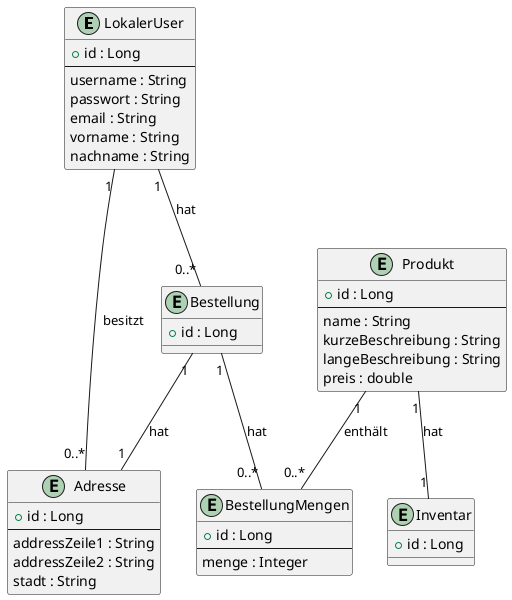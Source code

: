 @startuml

entity "LokalerUser" as LokalerUser {
  +id : Long
  --
  username : String
  passwort : String
  email : String
  vorname : String
  nachname : String
}

entity "Adresse" as Adresse {
  +id : Long
  --
  addressZeile1 : String
  addressZeile2 : String
  stadt : String
}

entity "Produkt" as Produkt {
  +id : Long
  --
  name : String
  kurzeBeschreibung : String
  langeBeschreibung : String
  preis : double
}

entity "Inventar" as Inventar {
  +id : Long
}

entity "Bestellung" as Bestellung {
  +id : Long
}

entity "BestellungMengen" as BestellungMengen {
  +id : Long
  --
  menge : Integer
}

LokalerUser "1" -- "0..*" Adresse : besitzt
LokalerUser "1" -- "0..*" Bestellung : hat
Produkt "1" -- "1" Inventar : hat
Produkt "1" -- "0..*" BestellungMengen : enthält
Bestellung "1" -- "0..*" BestellungMengen : hat
Bestellung "1" -- "1" Adresse : hat

@enduml